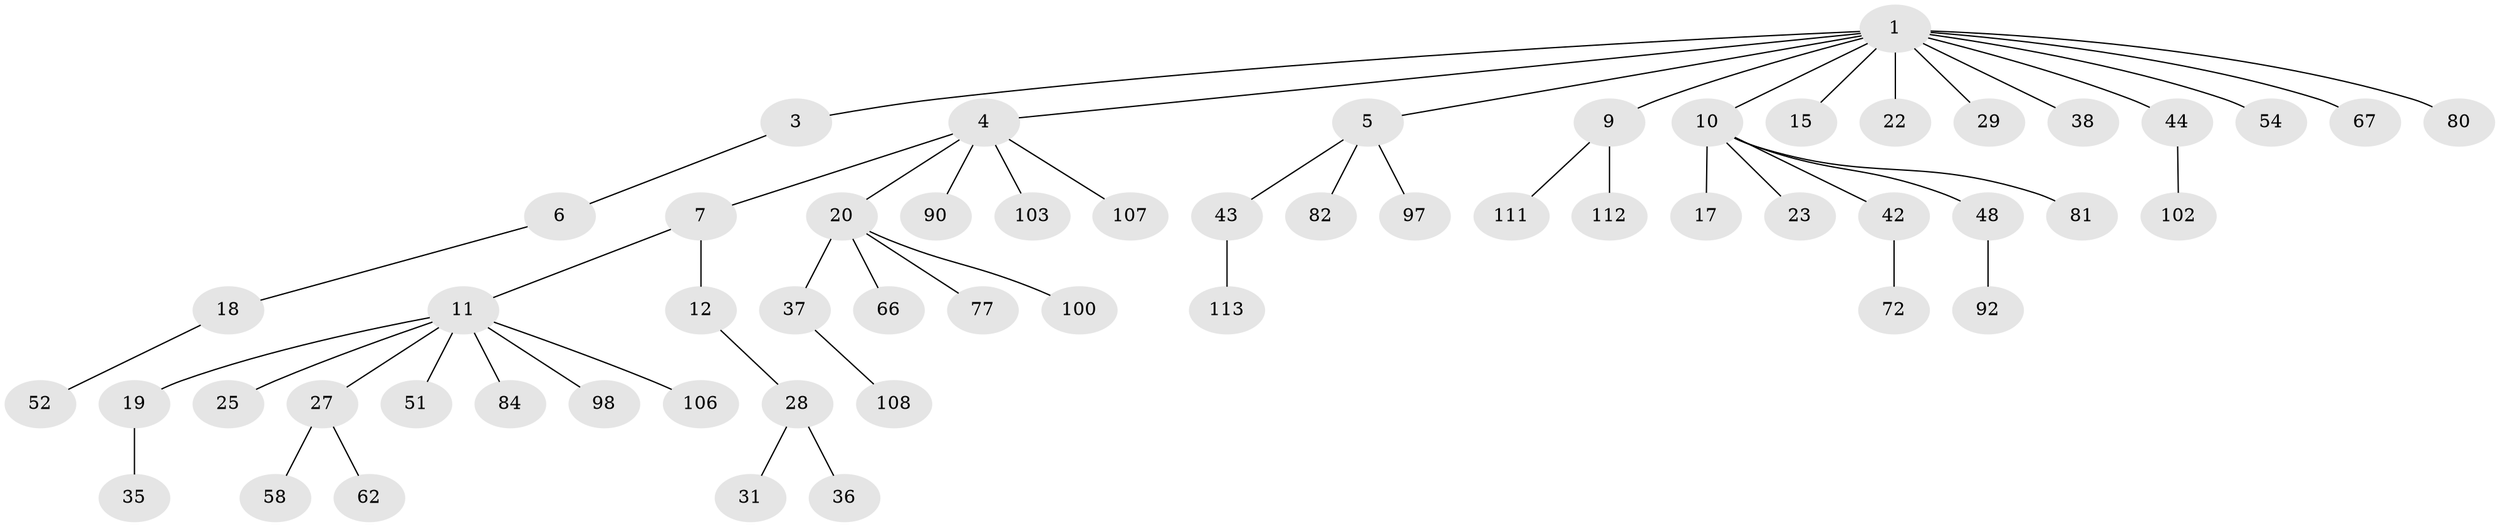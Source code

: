 // original degree distribution, {3: 0.1415929203539823, 9: 0.008849557522123894, 2: 0.2743362831858407, 7: 0.008849557522123894, 4: 0.061946902654867256, 5: 0.017699115044247787, 6: 0.008849557522123894, 1: 0.4778761061946903}
// Generated by graph-tools (version 1.1) at 2025/15/03/09/25 04:15:37]
// undirected, 56 vertices, 55 edges
graph export_dot {
graph [start="1"]
  node [color=gray90,style=filled];
  1 [super="+2+8"];
  3;
  4 [super="+47+16+104+74"];
  5 [super="+21"];
  6;
  7 [super="+65"];
  9 [super="+76+39"];
  10 [super="+14"];
  11 [super="+33+32+13"];
  12 [super="+96+46"];
  15;
  17 [super="+41"];
  18;
  19 [super="+26"];
  20 [super="+69+30"];
  22;
  23;
  25 [super="+89+49"];
  27;
  28;
  29 [super="+85"];
  31;
  35;
  36 [super="+87+71"];
  37 [super="+57+78+75"];
  38 [super="+60"];
  42;
  43;
  44 [super="+56+79"];
  48;
  51 [super="+68"];
  52;
  54;
  58 [super="+99+109"];
  62;
  66;
  67;
  72;
  77;
  80;
  81 [super="+110"];
  82;
  84;
  90;
  92 [super="+95"];
  97;
  98;
  100;
  102;
  103;
  106;
  107;
  108;
  111;
  112;
  113;
  1 -- 38;
  1 -- 3;
  1 -- 4;
  1 -- 5;
  1 -- 67;
  1 -- 10;
  1 -- 15;
  1 -- 22;
  1 -- 29;
  1 -- 80;
  1 -- 54;
  1 -- 9;
  1 -- 44;
  3 -- 6;
  4 -- 7;
  4 -- 20;
  4 -- 90;
  4 -- 103;
  4 -- 107;
  5 -- 82;
  5 -- 97;
  5 -- 43;
  6 -- 18;
  7 -- 11;
  7 -- 12;
  9 -- 112;
  9 -- 111;
  10 -- 23;
  10 -- 48;
  10 -- 81;
  10 -- 17;
  10 -- 42;
  11 -- 51;
  11 -- 98;
  11 -- 19;
  11 -- 84;
  11 -- 27;
  11 -- 25;
  11 -- 106;
  12 -- 28;
  18 -- 52;
  19 -- 35;
  20 -- 66;
  20 -- 77;
  20 -- 100;
  20 -- 37;
  27 -- 58;
  27 -- 62;
  28 -- 31;
  28 -- 36;
  37 -- 108;
  42 -- 72;
  43 -- 113;
  44 -- 102;
  48 -- 92;
}
